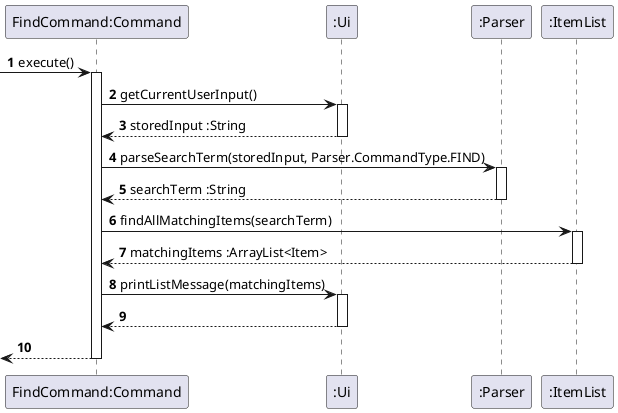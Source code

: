 @startuml
'https://plantuml.com/class-diagram

autonumber

-> "FindCommand:Command": execute()
activate "FindCommand:Command"

"FindCommand:Command" -> ":Ui": getCurrentUserInput()
activate ":Ui"
"FindCommand:Command" <-- ":Ui": storedInput :String
deactivate ":Ui"

"FindCommand:Command" -> ":Parser": parseSearchTerm(storedInput, Parser.CommandType.FIND)
activate ":Parser"
"FindCommand:Command" <-- ":Parser": searchTerm :String
deactivate ":Parser"
"FindCommand:Command" -> ":ItemList": findAllMatchingItems(searchTerm)
activate ":ItemList"
"FindCommand:Command" <--":ItemList": matchingItems :ArrayList<Item>
deactivate ":ItemList"
"FindCommand:Command" -> ":Ui": printListMessage(matchingItems)
activate ":Ui"
"FindCommand:Command" <-- ":Ui"
deactivate ":Ui"

<-- "FindCommand:Command"
deactivate "FindCommand:Command"

@enduml